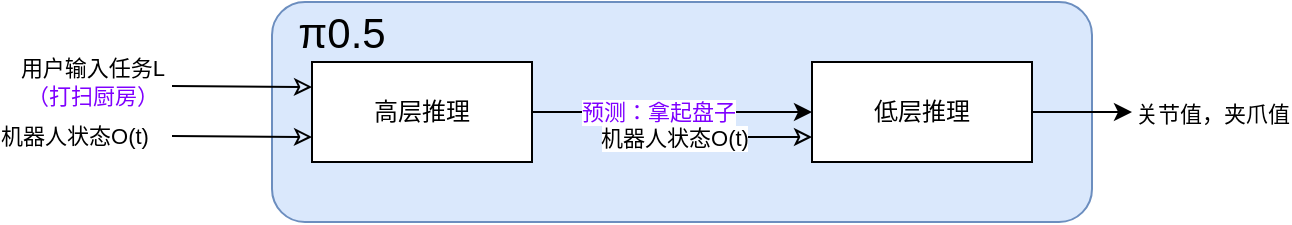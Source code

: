 <mxfile version="27.1.4">
  <diagram name="第 1 页" id="vWRY4IH4z8a33mPq5Ic4">
    <mxGraphModel dx="983" dy="512" grid="1" gridSize="10" guides="1" tooltips="1" connect="1" arrows="1" fold="1" page="1" pageScale="1" pageWidth="827" pageHeight="1169" math="0" shadow="0">
      <root>
        <mxCell id="0" />
        <mxCell id="1" parent="0" />
        <mxCell id="GszDSZ25MD777xlSxqRY-20" value="" style="rounded=1;whiteSpace=wrap;html=1;fillColor=#dae8fc;strokeColor=#6c8ebf;" vertex="1" parent="1">
          <mxGeometry x="160" y="240" width="410" height="110" as="geometry" />
        </mxCell>
        <mxCell id="GszDSZ25MD777xlSxqRY-4" style="edgeStyle=orthogonalEdgeStyle;rounded=0;orthogonalLoop=1;jettySize=auto;html=1;exitX=0;exitY=0.25;exitDx=0;exitDy=0;startArrow=classic;startFill=0;endArrow=none;" edge="1" parent="1" source="GszDSZ25MD777xlSxqRY-2">
          <mxGeometry relative="1" as="geometry">
            <mxPoint x="110" y="282" as="targetPoint" />
          </mxGeometry>
        </mxCell>
        <mxCell id="GszDSZ25MD777xlSxqRY-7" value="用户输入任务L&lt;br&gt;&lt;font style=&quot;color: rgb(127, 0, 255);&quot;&gt;（打扫厨房）&lt;/font&gt;" style="edgeLabel;html=1;align=center;verticalAlign=middle;resizable=0;points=[];" vertex="1" connectable="0" parent="GszDSZ25MD777xlSxqRY-4">
          <mxGeometry x="0.149" relative="1" as="geometry">
            <mxPoint x="-70" y="-2" as="offset" />
          </mxGeometry>
        </mxCell>
        <mxCell id="GszDSZ25MD777xlSxqRY-6" style="edgeStyle=orthogonalEdgeStyle;rounded=0;orthogonalLoop=1;jettySize=auto;html=1;exitX=0;exitY=0.75;exitDx=0;exitDy=0;startArrow=classic;startFill=0;endArrow=none;" edge="1" parent="1" source="GszDSZ25MD777xlSxqRY-2">
          <mxGeometry relative="1" as="geometry">
            <mxPoint x="110" y="307" as="targetPoint" />
          </mxGeometry>
        </mxCell>
        <mxCell id="GszDSZ25MD777xlSxqRY-8" value="机器人状态O(t)" style="edgeLabel;html=1;align=center;verticalAlign=middle;resizable=0;points=[];" vertex="1" connectable="0" parent="GszDSZ25MD777xlSxqRY-6">
          <mxGeometry x="0.138" relative="1" as="geometry">
            <mxPoint x="-79" as="offset" />
          </mxGeometry>
        </mxCell>
        <mxCell id="GszDSZ25MD777xlSxqRY-10" style="edgeStyle=orthogonalEdgeStyle;rounded=0;orthogonalLoop=1;jettySize=auto;html=1;exitX=1;exitY=0.5;exitDx=0;exitDy=0;entryX=0;entryY=0.5;entryDx=0;entryDy=0;" edge="1" parent="1" source="GszDSZ25MD777xlSxqRY-2" target="GszDSZ25MD777xlSxqRY-3">
          <mxGeometry relative="1" as="geometry" />
        </mxCell>
        <mxCell id="GszDSZ25MD777xlSxqRY-11" value="&lt;font style=&quot;color: rgb(127, 0, 255);&quot;&gt;预测：拿起盘子&lt;/font&gt;" style="edgeLabel;html=1;align=center;verticalAlign=middle;resizable=0;points=[];" vertex="1" connectable="0" parent="GszDSZ25MD777xlSxqRY-10">
          <mxGeometry x="-0.107" relative="1" as="geometry">
            <mxPoint as="offset" />
          </mxGeometry>
        </mxCell>
        <mxCell id="GszDSZ25MD777xlSxqRY-2" value="高层推理" style="rounded=0;whiteSpace=wrap;html=1;" vertex="1" parent="1">
          <mxGeometry x="180" y="270" width="110" height="50" as="geometry" />
        </mxCell>
        <mxCell id="GszDSZ25MD777xlSxqRY-15" style="edgeStyle=orthogonalEdgeStyle;rounded=0;orthogonalLoop=1;jettySize=auto;html=1;exitX=0;exitY=0.75;exitDx=0;exitDy=0;startArrow=classic;startFill=0;endArrow=none;" edge="1" parent="1" source="GszDSZ25MD777xlSxqRY-3">
          <mxGeometry relative="1" as="geometry">
            <mxPoint x="350" y="307.538" as="targetPoint" />
          </mxGeometry>
        </mxCell>
        <mxCell id="GszDSZ25MD777xlSxqRY-16" value="机器人状态O(t)" style="edgeLabel;html=1;align=center;verticalAlign=middle;resizable=0;points=[];" vertex="1" connectable="0" parent="GszDSZ25MD777xlSxqRY-15">
          <mxGeometry x="-0.006" relative="1" as="geometry">
            <mxPoint x="-30" as="offset" />
          </mxGeometry>
        </mxCell>
        <mxCell id="GszDSZ25MD777xlSxqRY-18" style="edgeStyle=orthogonalEdgeStyle;rounded=0;orthogonalLoop=1;jettySize=auto;html=1;exitX=1;exitY=0.5;exitDx=0;exitDy=0;" edge="1" parent="1" source="GszDSZ25MD777xlSxqRY-3">
          <mxGeometry relative="1" as="geometry">
            <mxPoint x="590" y="295" as="targetPoint" />
          </mxGeometry>
        </mxCell>
        <mxCell id="GszDSZ25MD777xlSxqRY-19" value="关节值，夹爪值" style="edgeLabel;html=1;align=center;verticalAlign=middle;resizable=0;points=[];" vertex="1" connectable="0" parent="GszDSZ25MD777xlSxqRY-18">
          <mxGeometry x="0.085" y="2" relative="1" as="geometry">
            <mxPoint x="63" y="2" as="offset" />
          </mxGeometry>
        </mxCell>
        <mxCell id="GszDSZ25MD777xlSxqRY-3" value="低层推理" style="rounded=0;whiteSpace=wrap;html=1;" vertex="1" parent="1">
          <mxGeometry x="430" y="270" width="110" height="50" as="geometry" />
        </mxCell>
        <mxCell id="GszDSZ25MD777xlSxqRY-21" value="π0.5" style="text;strokeColor=none;align=center;fillColor=none;html=1;verticalAlign=middle;whiteSpace=wrap;rounded=0;fontSize=21;" vertex="1" parent="1">
          <mxGeometry x="180" y="250" width="30" height="10" as="geometry" />
        </mxCell>
      </root>
    </mxGraphModel>
  </diagram>
</mxfile>
